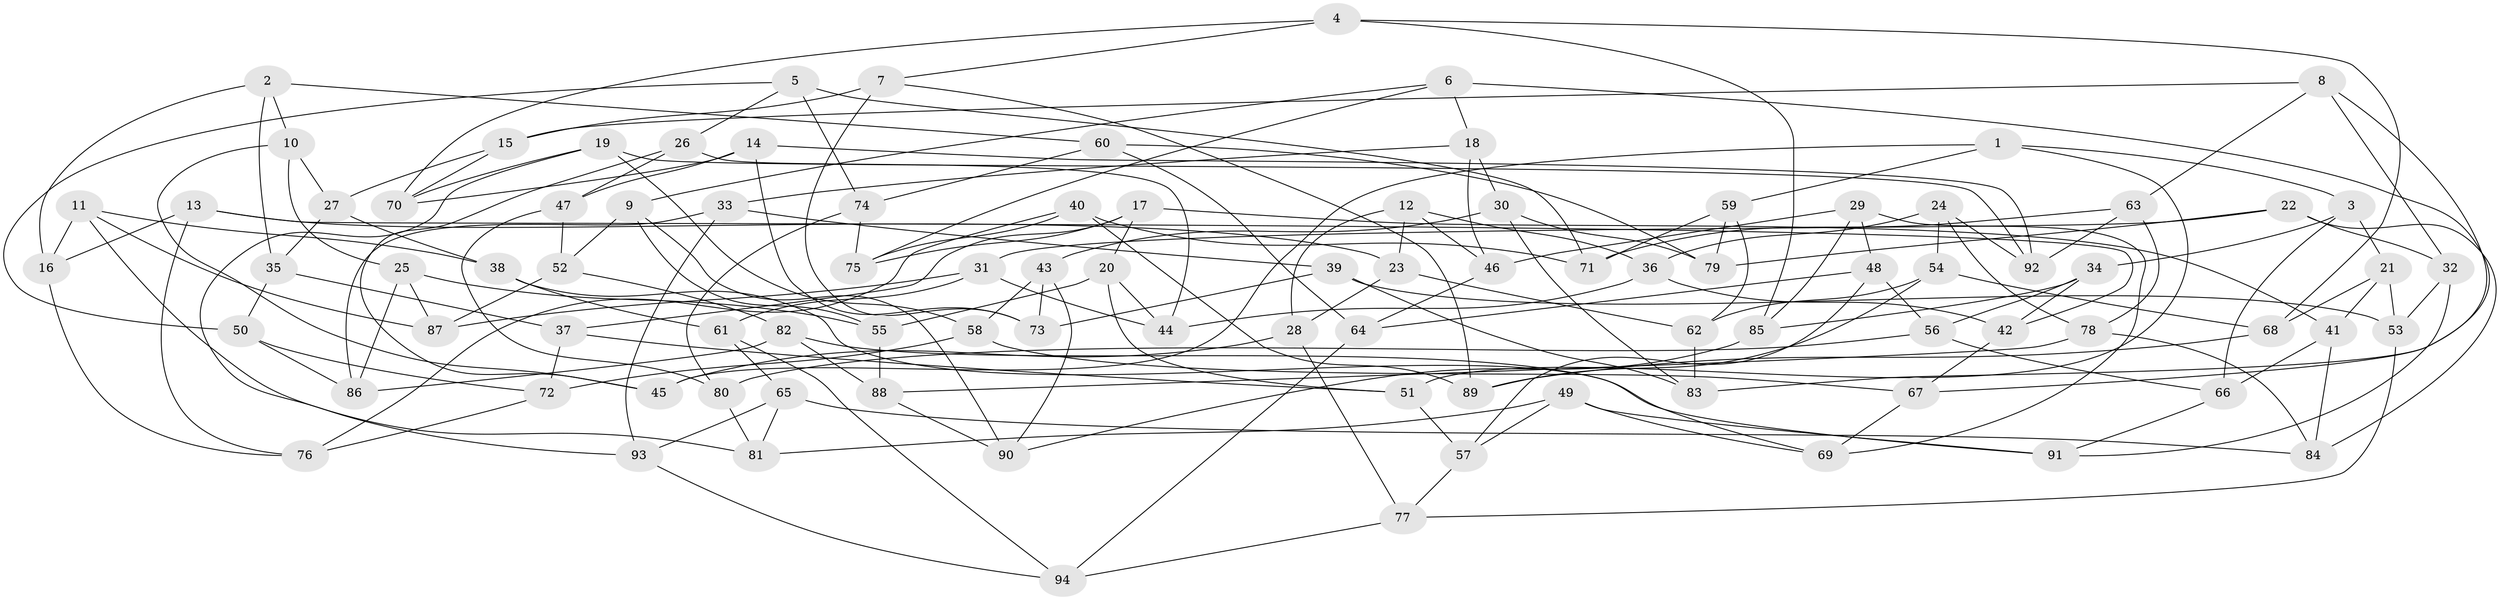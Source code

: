 // Generated by graph-tools (version 1.1) at 2025/26/03/09/25 03:26:50]
// undirected, 94 vertices, 188 edges
graph export_dot {
graph [start="1"]
  node [color=gray90,style=filled];
  1;
  2;
  3;
  4;
  5;
  6;
  7;
  8;
  9;
  10;
  11;
  12;
  13;
  14;
  15;
  16;
  17;
  18;
  19;
  20;
  21;
  22;
  23;
  24;
  25;
  26;
  27;
  28;
  29;
  30;
  31;
  32;
  33;
  34;
  35;
  36;
  37;
  38;
  39;
  40;
  41;
  42;
  43;
  44;
  45;
  46;
  47;
  48;
  49;
  50;
  51;
  52;
  53;
  54;
  55;
  56;
  57;
  58;
  59;
  60;
  61;
  62;
  63;
  64;
  65;
  66;
  67;
  68;
  69;
  70;
  71;
  72;
  73;
  74;
  75;
  76;
  77;
  78;
  79;
  80;
  81;
  82;
  83;
  84;
  85;
  86;
  87;
  88;
  89;
  90;
  91;
  92;
  93;
  94;
  1 -- 51;
  1 -- 45;
  1 -- 3;
  1 -- 59;
  2 -- 16;
  2 -- 10;
  2 -- 35;
  2 -- 60;
  3 -- 21;
  3 -- 66;
  3 -- 34;
  4 -- 70;
  4 -- 85;
  4 -- 68;
  4 -- 7;
  5 -- 71;
  5 -- 50;
  5 -- 74;
  5 -- 26;
  6 -- 75;
  6 -- 9;
  6 -- 67;
  6 -- 18;
  7 -- 73;
  7 -- 15;
  7 -- 89;
  8 -- 32;
  8 -- 83;
  8 -- 63;
  8 -- 15;
  9 -- 90;
  9 -- 55;
  9 -- 52;
  10 -- 27;
  10 -- 45;
  10 -- 25;
  11 -- 38;
  11 -- 16;
  11 -- 81;
  11 -- 87;
  12 -- 28;
  12 -- 23;
  12 -- 36;
  12 -- 46;
  13 -- 16;
  13 -- 42;
  13 -- 23;
  13 -- 76;
  14 -- 70;
  14 -- 73;
  14 -- 47;
  14 -- 92;
  15 -- 27;
  15 -- 70;
  16 -- 76;
  17 -- 37;
  17 -- 20;
  17 -- 41;
  17 -- 75;
  18 -- 30;
  18 -- 46;
  18 -- 33;
  19 -- 92;
  19 -- 93;
  19 -- 58;
  19 -- 70;
  20 -- 55;
  20 -- 44;
  20 -- 51;
  21 -- 68;
  21 -- 53;
  21 -- 41;
  22 -- 84;
  22 -- 31;
  22 -- 79;
  22 -- 32;
  23 -- 28;
  23 -- 62;
  24 -- 54;
  24 -- 36;
  24 -- 78;
  24 -- 92;
  25 -- 87;
  25 -- 55;
  25 -- 86;
  26 -- 45;
  26 -- 44;
  26 -- 47;
  27 -- 38;
  27 -- 35;
  28 -- 77;
  28 -- 45;
  29 -- 85;
  29 -- 48;
  29 -- 69;
  29 -- 46;
  30 -- 83;
  30 -- 43;
  30 -- 79;
  31 -- 87;
  31 -- 44;
  31 -- 61;
  32 -- 53;
  32 -- 91;
  33 -- 93;
  33 -- 39;
  33 -- 86;
  34 -- 85;
  34 -- 42;
  34 -- 56;
  35 -- 50;
  35 -- 37;
  36 -- 42;
  36 -- 44;
  37 -- 72;
  37 -- 51;
  38 -- 69;
  38 -- 61;
  39 -- 83;
  39 -- 53;
  39 -- 73;
  40 -- 76;
  40 -- 89;
  40 -- 71;
  40 -- 75;
  41 -- 84;
  41 -- 66;
  42 -- 67;
  43 -- 90;
  43 -- 58;
  43 -- 73;
  46 -- 64;
  47 -- 80;
  47 -- 52;
  48 -- 56;
  48 -- 64;
  48 -- 57;
  49 -- 57;
  49 -- 91;
  49 -- 69;
  49 -- 81;
  50 -- 86;
  50 -- 72;
  51 -- 57;
  52 -- 87;
  52 -- 82;
  53 -- 77;
  54 -- 68;
  54 -- 89;
  54 -- 62;
  55 -- 88;
  56 -- 66;
  56 -- 80;
  57 -- 77;
  58 -- 72;
  58 -- 67;
  59 -- 79;
  59 -- 62;
  59 -- 71;
  60 -- 79;
  60 -- 74;
  60 -- 64;
  61 -- 65;
  61 -- 94;
  62 -- 83;
  63 -- 78;
  63 -- 71;
  63 -- 92;
  64 -- 94;
  65 -- 81;
  65 -- 84;
  65 -- 93;
  66 -- 91;
  67 -- 69;
  68 -- 89;
  72 -- 76;
  74 -- 80;
  74 -- 75;
  77 -- 94;
  78 -- 88;
  78 -- 84;
  80 -- 81;
  82 -- 91;
  82 -- 88;
  82 -- 86;
  85 -- 90;
  88 -- 90;
  93 -- 94;
}

